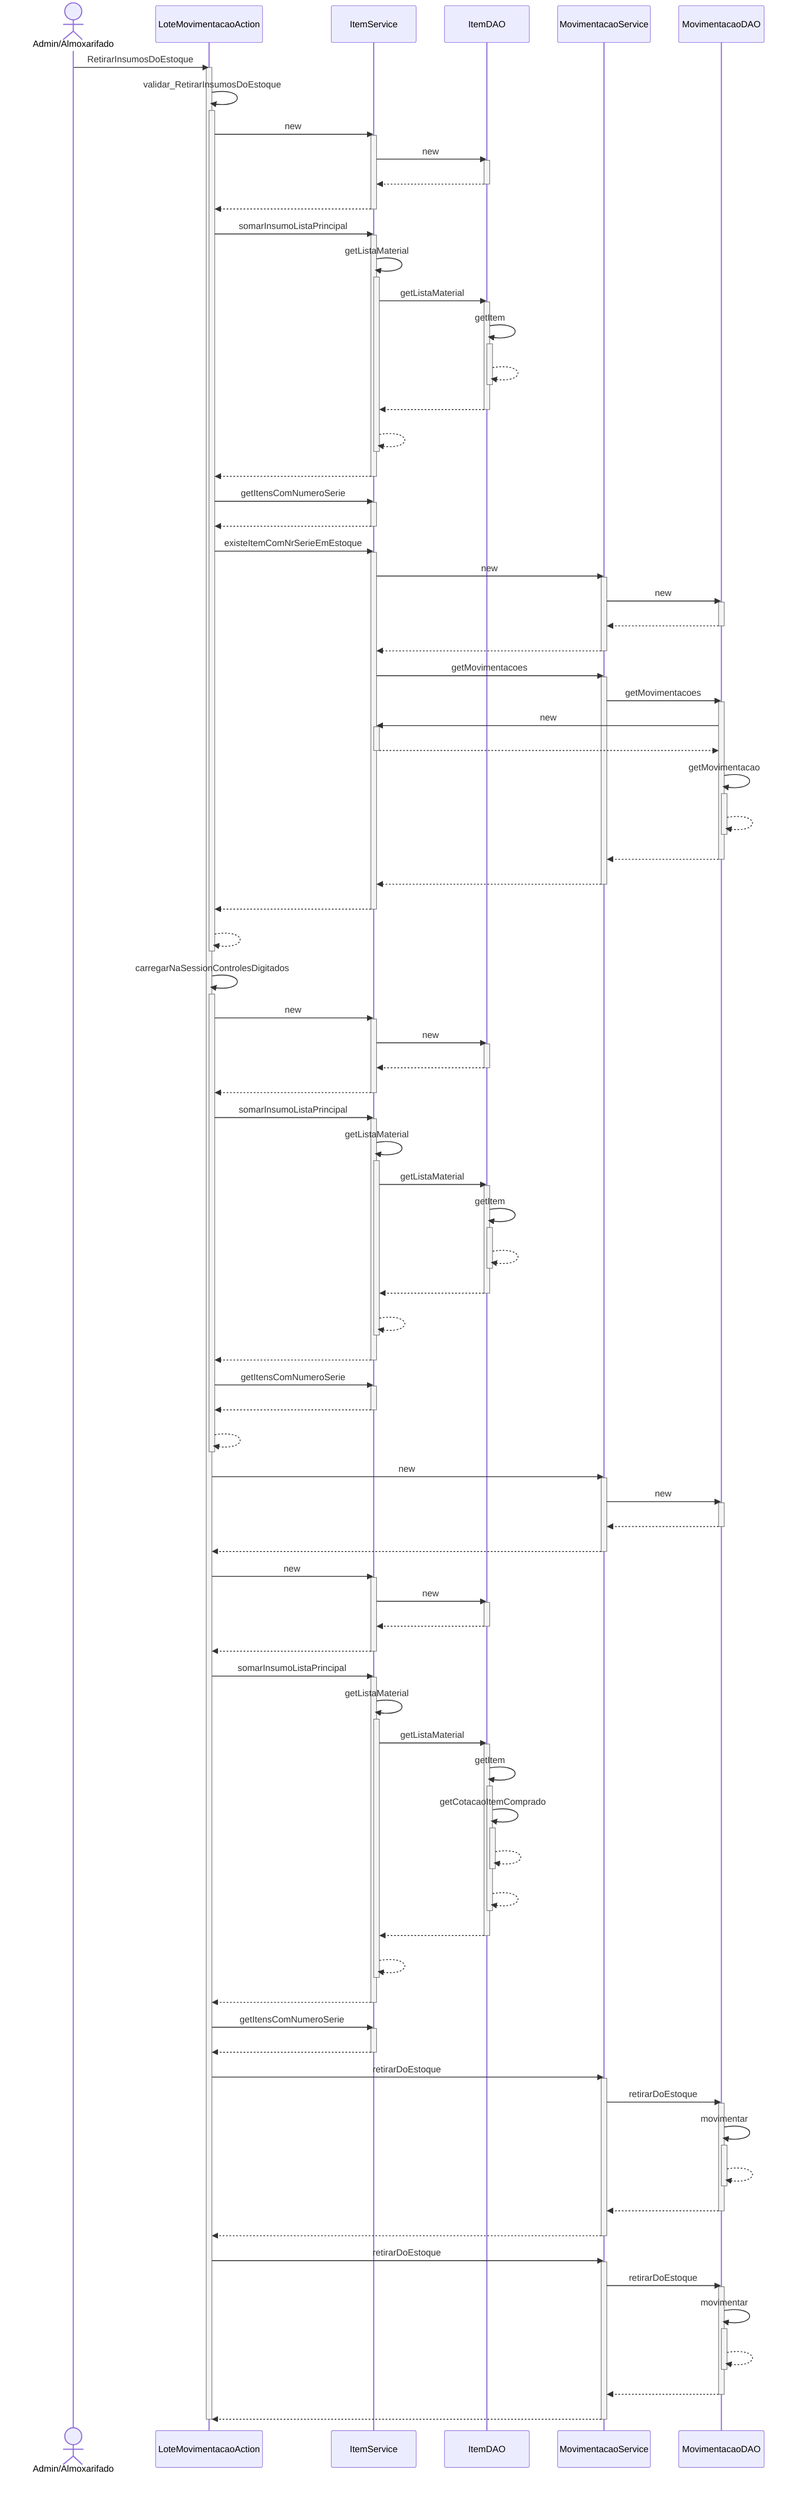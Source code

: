 sequenceDiagram
actor AA as Admin/Almoxarifado
AA ->> LoteMovimentacaoAction : RetirarInsumosDoEstoque
activate LoteMovimentacaoAction
LoteMovimentacaoAction ->> LoteMovimentacaoAction : validar_RetirarInsumosDoEstoque
activate LoteMovimentacaoAction
LoteMovimentacaoAction ->> ItemService : new
activate ItemService
ItemService ->> ItemDAO : new
activate ItemDAO
ItemDAO -->> ItemService : #32; 
deactivate ItemDAO
ItemService -->> LoteMovimentacaoAction : #32; 
deactivate ItemService
LoteMovimentacaoAction ->> ItemService : somarInsumoListaPrincipal
activate ItemService
ItemService ->> ItemService : getListaMaterial
activate ItemService
ItemService ->> ItemDAO : getListaMaterial
activate ItemDAO
ItemDAO ->> ItemDAO : getItem
activate ItemDAO
ItemDAO -->> ItemDAO : #32; 
deactivate ItemDAO
ItemDAO -->> ItemService : #32; 
deactivate ItemDAO
ItemService -->> ItemService : #32; 
deactivate ItemService
ItemService -->> LoteMovimentacaoAction : #32; 
deactivate ItemService
LoteMovimentacaoAction ->> ItemService : getItensComNumeroSerie
activate ItemService
ItemService -->> LoteMovimentacaoAction : #32; 
deactivate ItemService
LoteMovimentacaoAction ->> ItemService : existeItemComNrSerieEmEstoque
activate ItemService
ItemService ->> MovimentacaoService : new
activate MovimentacaoService
MovimentacaoService ->> MovimentacaoDAO : new
activate MovimentacaoDAO
MovimentacaoDAO -->> MovimentacaoService : #32; 
deactivate MovimentacaoDAO
MovimentacaoService -->> ItemService : #32; 
deactivate MovimentacaoService
ItemService ->> MovimentacaoService : getMovimentacoes
activate MovimentacaoService
MovimentacaoService ->> MovimentacaoDAO : getMovimentacoes
activate MovimentacaoDAO
MovimentacaoDAO ->> ItemService : new
activate ItemService
ItemService -->> MovimentacaoDAO : #32; 
deactivate ItemService
MovimentacaoDAO ->> MovimentacaoDAO : getMovimentacao
activate MovimentacaoDAO
MovimentacaoDAO -->> MovimentacaoDAO : #32; 
deactivate MovimentacaoDAO
MovimentacaoDAO -->> MovimentacaoService : #32; 
deactivate MovimentacaoDAO
MovimentacaoService -->> ItemService : #32; 
deactivate MovimentacaoService
ItemService -->> LoteMovimentacaoAction : #32; 
deactivate ItemService
LoteMovimentacaoAction -->> LoteMovimentacaoAction : #32; 
deactivate LoteMovimentacaoAction
LoteMovimentacaoAction ->> LoteMovimentacaoAction : carregarNaSessionControlesDigitados
activate LoteMovimentacaoAction
LoteMovimentacaoAction ->> ItemService : new
activate ItemService
ItemService ->> ItemDAO : new
activate ItemDAO
ItemDAO -->> ItemService : #32; 
deactivate ItemDAO
ItemService -->> LoteMovimentacaoAction : #32; 
deactivate ItemService
LoteMovimentacaoAction ->> ItemService : somarInsumoListaPrincipal
activate ItemService
ItemService ->> ItemService : getListaMaterial
activate ItemService
ItemService ->> ItemDAO : getListaMaterial
activate ItemDAO
ItemDAO ->> ItemDAO : getItem
activate ItemDAO
ItemDAO -->> ItemDAO : #32; 
deactivate ItemDAO
ItemDAO -->> ItemService : #32; 
deactivate ItemDAO
ItemService -->> ItemService : #32; 
deactivate ItemService
ItemService -->> LoteMovimentacaoAction : #32; 
deactivate ItemService
LoteMovimentacaoAction ->> ItemService : getItensComNumeroSerie
activate ItemService
ItemService -->> LoteMovimentacaoAction : #32; 
deactivate ItemService
LoteMovimentacaoAction -->> LoteMovimentacaoAction : #32; 
deactivate LoteMovimentacaoAction
LoteMovimentacaoAction ->> MovimentacaoService : new
activate MovimentacaoService
MovimentacaoService ->> MovimentacaoDAO : new
activate MovimentacaoDAO
MovimentacaoDAO -->> MovimentacaoService : #32; 
deactivate MovimentacaoDAO
MovimentacaoService -->> LoteMovimentacaoAction : #32; 
deactivate MovimentacaoService
LoteMovimentacaoAction ->> ItemService : new
activate ItemService
ItemService ->> ItemDAO : new
activate ItemDAO
ItemDAO -->> ItemService : #32; 
deactivate ItemDAO
ItemService -->> LoteMovimentacaoAction : #32; 
deactivate ItemService
LoteMovimentacaoAction ->> ItemService : somarInsumoListaPrincipal
activate ItemService
ItemService ->> ItemService : getListaMaterial
activate ItemService
ItemService ->> ItemDAO : getListaMaterial
activate ItemDAO
ItemDAO ->> ItemDAO : getItem
activate ItemDAO
ItemDAO ->> ItemDAO : getCotacaoItemComprado
activate ItemDAO
ItemDAO -->> ItemDAO : #32; 
deactivate ItemDAO
ItemDAO -->> ItemDAO : #32; 
deactivate ItemDAO
ItemDAO -->> ItemService : #32; 
deactivate ItemDAO
ItemService -->> ItemService : #32; 
deactivate ItemService
ItemService -->> LoteMovimentacaoAction : #32; 
deactivate ItemService
LoteMovimentacaoAction ->> ItemService : getItensComNumeroSerie
activate ItemService
ItemService -->> LoteMovimentacaoAction : #32; 
deactivate ItemService
LoteMovimentacaoAction ->> MovimentacaoService : retirarDoEstoque
activate MovimentacaoService
MovimentacaoService ->> MovimentacaoDAO : retirarDoEstoque
activate MovimentacaoDAO
MovimentacaoDAO ->> MovimentacaoDAO : movimentar
activate MovimentacaoDAO
MovimentacaoDAO -->> MovimentacaoDAO : #32; 
deactivate MovimentacaoDAO
MovimentacaoDAO -->> MovimentacaoService : #32; 
deactivate MovimentacaoDAO
MovimentacaoService -->> LoteMovimentacaoAction : #32; 
deactivate MovimentacaoService
LoteMovimentacaoAction ->> MovimentacaoService : retirarDoEstoque
activate MovimentacaoService
MovimentacaoService ->> MovimentacaoDAO : retirarDoEstoque
activate MovimentacaoDAO
MovimentacaoDAO ->> MovimentacaoDAO : movimentar
activate MovimentacaoDAO
MovimentacaoDAO -->> MovimentacaoDAO : #32; 
deactivate MovimentacaoDAO
MovimentacaoDAO -->> MovimentacaoService : #32; 
deactivate MovimentacaoDAO
MovimentacaoService -->> LoteMovimentacaoAction : #32; 
deactivate MovimentacaoService
deactivate LoteMovimentacaoAction